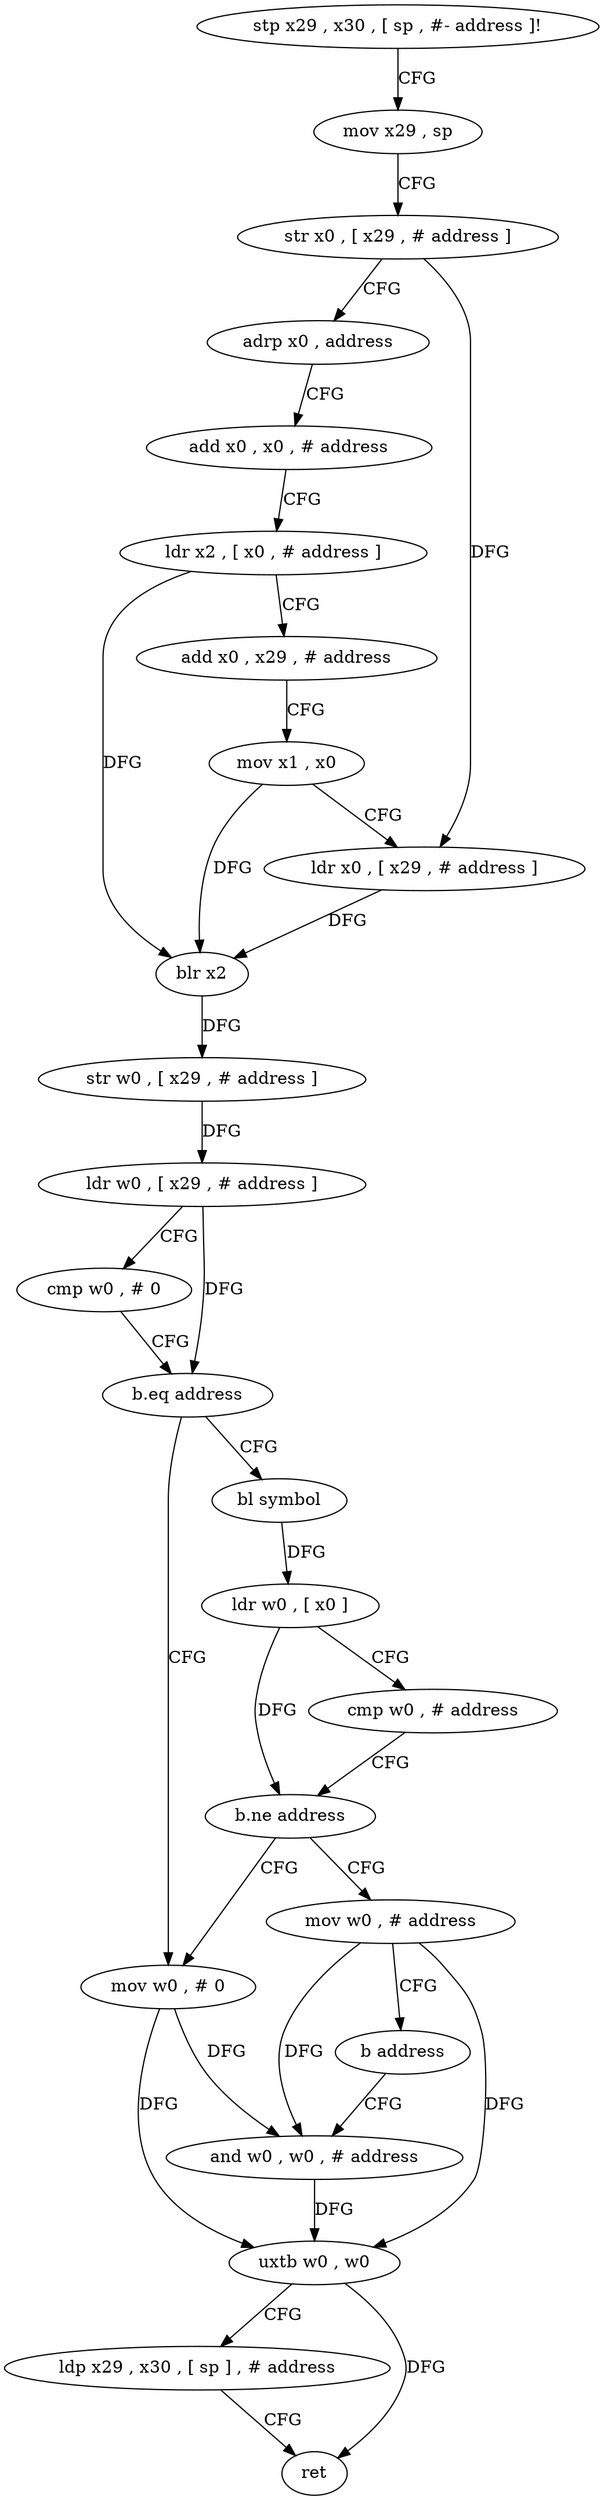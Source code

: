 digraph "func" {
"4210280" [label = "stp x29 , x30 , [ sp , #- address ]!" ]
"4210284" [label = "mov x29 , sp" ]
"4210288" [label = "str x0 , [ x29 , # address ]" ]
"4210292" [label = "adrp x0 , address" ]
"4210296" [label = "add x0 , x0 , # address" ]
"4210300" [label = "ldr x2 , [ x0 , # address ]" ]
"4210304" [label = "add x0 , x29 , # address" ]
"4210308" [label = "mov x1 , x0" ]
"4210312" [label = "ldr x0 , [ x29 , # address ]" ]
"4210316" [label = "blr x2" ]
"4210320" [label = "str w0 , [ x29 , # address ]" ]
"4210324" [label = "ldr w0 , [ x29 , # address ]" ]
"4210328" [label = "cmp w0 , # 0" ]
"4210332" [label = "b.eq address" ]
"4210360" [label = "mov w0 , # 0" ]
"4210336" [label = "bl symbol" ]
"4210364" [label = "and w0 , w0 , # address" ]
"4210340" [label = "ldr w0 , [ x0 ]" ]
"4210344" [label = "cmp w0 , # address" ]
"4210348" [label = "b.ne address" ]
"4210352" [label = "mov w0 , # address" ]
"4210356" [label = "b address" ]
"4210368" [label = "uxtb w0 , w0" ]
"4210372" [label = "ldp x29 , x30 , [ sp ] , # address" ]
"4210376" [label = "ret" ]
"4210280" -> "4210284" [ label = "CFG" ]
"4210284" -> "4210288" [ label = "CFG" ]
"4210288" -> "4210292" [ label = "CFG" ]
"4210288" -> "4210312" [ label = "DFG" ]
"4210292" -> "4210296" [ label = "CFG" ]
"4210296" -> "4210300" [ label = "CFG" ]
"4210300" -> "4210304" [ label = "CFG" ]
"4210300" -> "4210316" [ label = "DFG" ]
"4210304" -> "4210308" [ label = "CFG" ]
"4210308" -> "4210312" [ label = "CFG" ]
"4210308" -> "4210316" [ label = "DFG" ]
"4210312" -> "4210316" [ label = "DFG" ]
"4210316" -> "4210320" [ label = "DFG" ]
"4210320" -> "4210324" [ label = "DFG" ]
"4210324" -> "4210328" [ label = "CFG" ]
"4210324" -> "4210332" [ label = "DFG" ]
"4210328" -> "4210332" [ label = "CFG" ]
"4210332" -> "4210360" [ label = "CFG" ]
"4210332" -> "4210336" [ label = "CFG" ]
"4210360" -> "4210364" [ label = "DFG" ]
"4210360" -> "4210368" [ label = "DFG" ]
"4210336" -> "4210340" [ label = "DFG" ]
"4210364" -> "4210368" [ label = "DFG" ]
"4210340" -> "4210344" [ label = "CFG" ]
"4210340" -> "4210348" [ label = "DFG" ]
"4210344" -> "4210348" [ label = "CFG" ]
"4210348" -> "4210360" [ label = "CFG" ]
"4210348" -> "4210352" [ label = "CFG" ]
"4210352" -> "4210356" [ label = "CFG" ]
"4210352" -> "4210364" [ label = "DFG" ]
"4210352" -> "4210368" [ label = "DFG" ]
"4210356" -> "4210364" [ label = "CFG" ]
"4210368" -> "4210372" [ label = "CFG" ]
"4210368" -> "4210376" [ label = "DFG" ]
"4210372" -> "4210376" [ label = "CFG" ]
}
